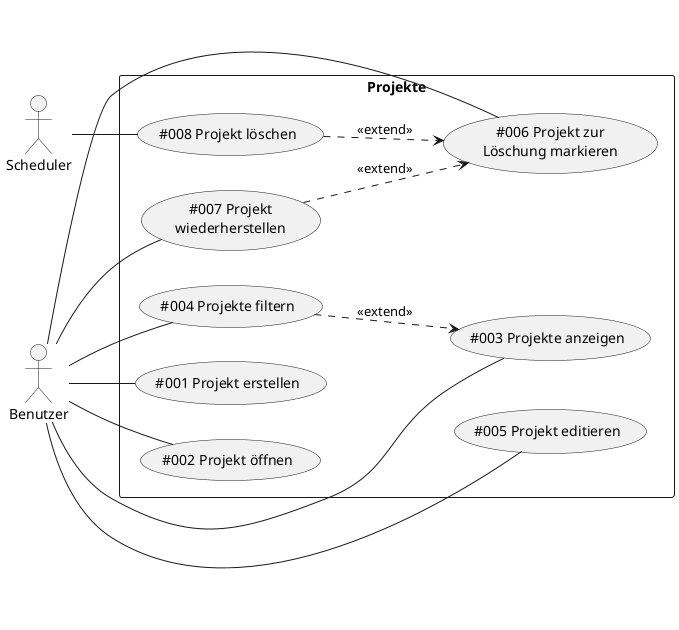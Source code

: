 @startuml
left to right direction

actor Benutzer as Actor1
actor Scheduler as Actor2

rectangle Projekte {
    (#001 Projekt erstellen) as (UC1)
    (#002 Projekt öffnen) as (UC2)
    (#003 Projekte anzeigen) as (UC3)
    (#004 Projekte filtern) as (UC4)
    (#005 Projekt editieren) as (UC5)
    (#006 Projekt zur\nLöschung markieren) as (UC6)
    (#007 Projekt\nwiederherstellen) as (UC7)
    (#008 Projekt löschen) as (UC8)
}

Actor2 -- (UC8)

Actor1 -- (UC1)
Actor1 -- (UC2)
Actor1 -- (UC3)
Actor1 -- (UC4)
Actor1 -- (UC5)
Actor1 -- (UC6)
Actor1 -- (UC7)

(UC1) -[hidden]- (UC5)

(UC4) ..> (UC3) : <<extend>>
(UC7) ..> UC6 : <<extend>>
(UC8) ..> UC6 : <<extend>>

@enduml